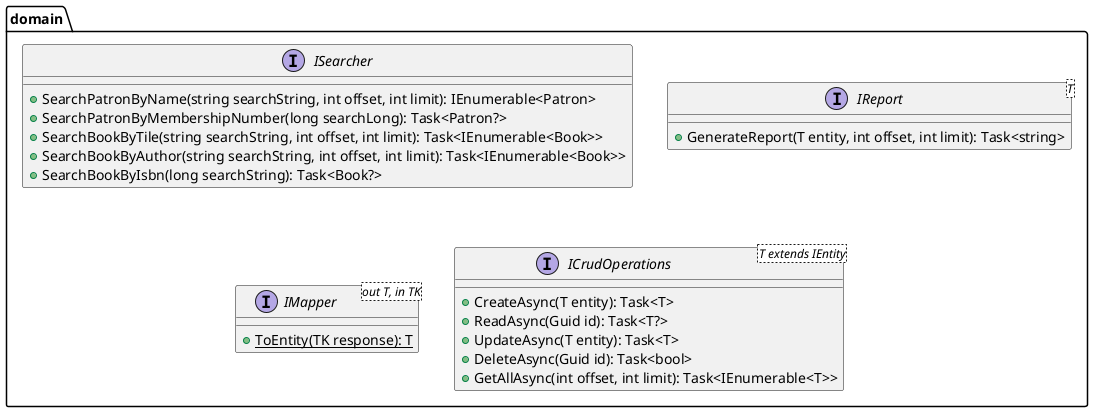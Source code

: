 @startuml
package domain {
    interface ISearcher {
        + SearchPatronByName(string searchString, int offset, int limit): IEnumerable<Patron>
        + SearchPatronByMembershipNumber(long searchLong): Task<Patron?>
        + SearchBookByTile(string searchString, int offset, int limit): Task<IEnumerable<Book>>
        + SearchBookByAuthor(string searchString, int offset, int limit): Task<IEnumerable<Book>>
        + SearchBookByIsbn(long searchString): Task<Book?>
    }

    interface IReport<T> {
        + GenerateReport(T entity, int offset, int limit): Task<string>
    }

    interface IMapper<out T, in TK> {
        + {static} ToEntity(TK response): T
    }

    interface ICrudOperations<T extends IEntity> {
        + CreateAsync(T entity): Task<T>
        + ReadAsync(Guid id): Task<T?>
        + UpdateAsync(T entity): Task<T>
        + DeleteAsync(Guid id): Task<bool>
        + GetAllAsync(int offset, int limit): Task<IEnumerable<T>>
    }

}
@enduml
